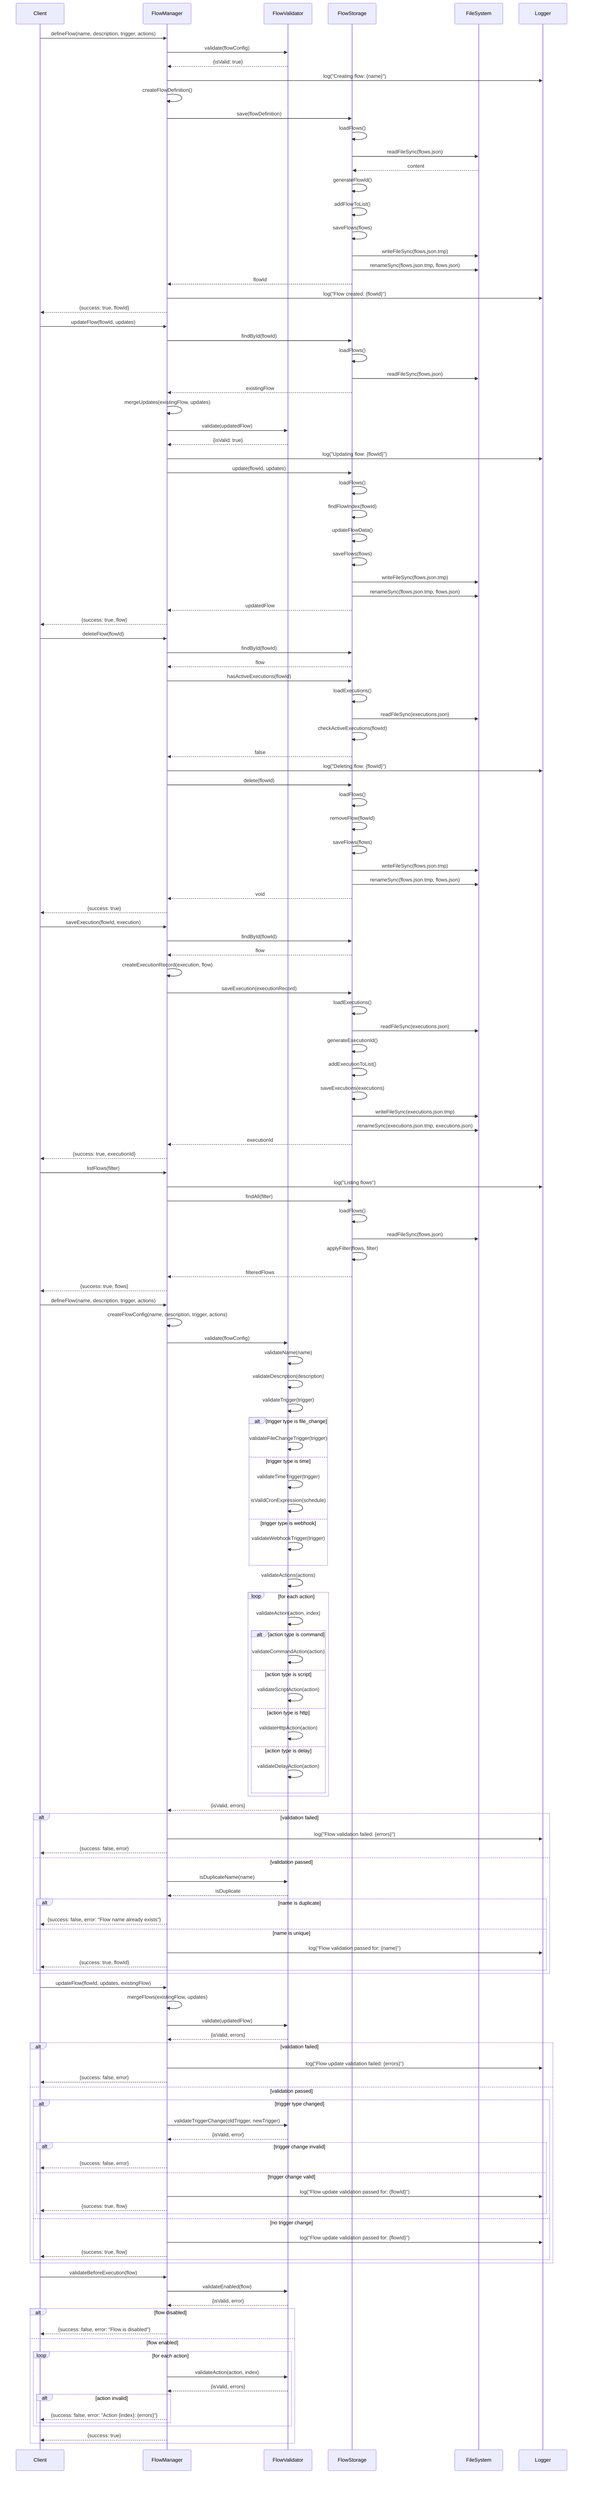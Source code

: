 sequenceDiagram
    participant Client
    participant FlowManager
    participant FlowValidator
    participant FlowStorage
    participant FileSystem
    participant Logger

    %% Flow Creation Sequence
    Client->>FlowManager: defineFlow(name, description, trigger, actions)
    FlowManager->>FlowValidator: validate(flowConfig)
    FlowValidator-->>FlowManager: {isValid: true}
    FlowManager->>Logger: log("Creating flow: {name}")
    FlowManager->>FlowManager: createFlowDefinition()
    FlowManager->>FlowStorage: save(flowDefinition)
    FlowStorage->>FlowStorage: loadFlows()
    FlowStorage->>FileSystem: readFileSync(flows.json)
    FileSystem-->>FlowStorage: content
    FlowStorage->>FlowStorage: generateFlowId()
    FlowStorage->>FlowStorage: addFlowToList()
    FlowStorage->>FlowStorage: saveFlows(flows)
    FlowStorage->>FileSystem: writeFileSync(flows.json.tmp)
    FlowStorage->>FileSystem: renameSync(flows.json.tmp, flows.json)
    FlowStorage-->>FlowManager: flowId
    FlowManager->>Logger: log("Flow created: {flowId}")
    FlowManager-->>Client: {success: true, flowId}

    %% Flow Update Sequence
    Client->>FlowManager: updateFlow(flowId, updates)
    FlowManager->>FlowStorage: findById(flowId)
    FlowStorage->>FlowStorage: loadFlows()
    FlowStorage->>FileSystem: readFileSync(flows.json)
    FlowStorage-->>FlowManager: existingFlow
    FlowManager->>FlowManager: mergeUpdates(existingFlow, updates)
    FlowManager->>FlowValidator: validate(updatedFlow)
    FlowValidator-->>FlowManager: {isValid: true}
    FlowManager->>Logger: log("Updating flow: {flowId}")
    FlowManager->>FlowStorage: update(flowId, updates)
    FlowStorage->>FlowStorage: loadFlows()
    FlowStorage->>FlowStorage: findFlowIndex(flowId)
    FlowStorage->>FlowStorage: updateFlowData()
    FlowStorage->>FlowStorage: saveFlows(flows)
    FlowStorage->>FileSystem: writeFileSync(flows.json.tmp)
    FlowStorage->>FileSystem: renameSync(flows.json.tmp, flows.json)
    FlowStorage-->>FlowManager: updatedFlow
    FlowManager-->>Client: {success: true, flow}

    %% Flow Deletion with Active Execution Check
    Client->>FlowManager: deleteFlow(flowId)
    FlowManager->>FlowStorage: findById(flowId)
    FlowStorage-->>FlowManager: flow
    FlowManager->>FlowStorage: hasActiveExecutions(flowId)
    FlowStorage->>FlowStorage: loadExecutions()
    FlowStorage->>FileSystem: readFileSync(executions.json)
    FlowStorage->>FlowStorage: checkActiveExecutions(flowId)
    FlowStorage-->>FlowManager: false
    FlowManager->>Logger: log("Deleting flow: {flowId}")
    FlowManager->>FlowStorage: delete(flowId)
    FlowStorage->>FlowStorage: loadFlows()
    FlowStorage->>FlowStorage: removeFlow(flowId)
    FlowStorage->>FlowStorage: saveFlows(flows)
    FlowStorage->>FileSystem: writeFileSync(flows.json.tmp)
    FlowStorage->>FileSystem: renameSync(flows.json.tmp, flows.json)
    FlowStorage-->>FlowManager: void
    FlowManager-->>Client: {success: true}

    %% Execution Save and History
    Client->>FlowManager: saveExecution(flowId, execution)
    FlowManager->>FlowStorage: findById(flowId)
    FlowStorage-->>FlowManager: flow
    FlowManager->>FlowManager: createExecutionRecord(execution, flow)
    FlowManager->>FlowStorage: saveExecution(executionRecord)
    FlowStorage->>FlowStorage: loadExecutions()
    FlowStorage->>FileSystem: readFileSync(executions.json)
    FlowStorage->>FlowStorage: generateExecutionId()
    FlowStorage->>FlowStorage: addExecutionToList()
    FlowStorage->>FlowStorage: saveExecutions(executions)
    FlowStorage->>FileSystem: writeFileSync(executions.json.tmp)
    FlowStorage->>FileSystem: renameSync(executions.json.tmp, executions.json)
    FlowStorage-->>FlowManager: executionId
    FlowManager-->>Client: {success: true, executionId}

    %% List Flows with Filter
    Client->>FlowManager: listFlows(filter)
    FlowManager->>Logger: log("Listing flows")
    FlowManager->>FlowStorage: findAll(filter)
    FlowStorage->>FlowStorage: loadFlows()
    FlowStorage->>FileSystem: readFileSync(flows.json)
    FlowStorage->>FlowStorage: applyFilter(flows, filter)
    FlowStorage-->>FlowManager: filteredFlows
    FlowManager-->>Client: {success: true, flows}

    %% FlowManager-FlowValidator Integration Sequences
    
    %% Flow Definition with Validation
    Client->>FlowManager: defineFlow(name, description, trigger, actions)
    FlowManager->>FlowManager: createFlowConfig(name, description, trigger, actions)
    FlowManager->>FlowValidator: validate(flowConfig)
    FlowValidator->>FlowValidator: validateName(name)
    FlowValidator->>FlowValidator: validateDescription(description)
    FlowValidator->>FlowValidator: validateTrigger(trigger)
    alt trigger type is file_change
        FlowValidator->>FlowValidator: validateFileChangeTrigger(trigger)
    else trigger type is time
        FlowValidator->>FlowValidator: validateTimeTrigger(trigger)
        FlowValidator->>FlowValidator: isValidCronExpression(schedule)
    else trigger type is webhook
        FlowValidator->>FlowValidator: validateWebhookTrigger(trigger)
    end
    FlowValidator->>FlowValidator: validateActions(actions)
    loop for each action
        FlowValidator->>FlowValidator: validateAction(action, index)
        alt action type is command
            FlowValidator->>FlowValidator: validateCommandAction(action)
        else action type is script
            FlowValidator->>FlowValidator: validateScriptAction(action)
        else action type is http
            FlowValidator->>FlowValidator: validateHttpAction(action)
        else action type is delay
            FlowValidator->>FlowValidator: validateDelayAction(action)
        end
    end
    FlowValidator-->>FlowManager: {isValid, errors}
    alt validation failed
        FlowManager->>Logger: log("Flow validation failed: {errors}")
        FlowManager-->>Client: {success: false, error}
    else validation passed
        FlowManager->>FlowValidator: isDuplicateName(name)
        FlowValidator-->>FlowManager: isDuplicate
        alt name is duplicate
            FlowManager-->>Client: {success: false, error: "Flow name already exists"}
        else name is unique
            FlowManager->>Logger: log("Flow validation passed for: {name}")
            FlowManager-->>Client: {success: true, flowId}
        end
    end

    %% Flow Update with Validation
    Client->>FlowManager: updateFlow(flowId, updates, existingFlow)
    FlowManager->>FlowManager: mergeFlows(existingFlow, updates)
    FlowManager->>FlowValidator: validate(updatedFlow)
    FlowValidator-->>FlowManager: {isValid, errors}
    alt validation failed
        FlowManager->>Logger: log("Flow update validation failed: {errors}")
        FlowManager-->>Client: {success: false, error}
    else validation passed
        alt trigger type changed
            FlowManager->>FlowValidator: validateTriggerChange(oldTrigger, newTrigger)
            FlowValidator-->>FlowManager: {isValid, error}
            alt trigger change invalid
                FlowManager-->>Client: {success: false, error}
            else trigger change valid
                FlowManager->>Logger: log("Flow update validation passed for: {flowId}")
                FlowManager-->>Client: {success: true, flow}
            end
        else no trigger change
            FlowManager->>Logger: log("Flow update validation passed for: {flowId}")
            FlowManager-->>Client: {success: true, flow}
        end
    end

    %% Pre-execution Validation
    Client->>FlowManager: validateBeforeExecution(flow)
    FlowManager->>FlowValidator: validateEnabled(flow)
    FlowValidator-->>FlowManager: {isValid, error}
    alt flow disabled
        FlowManager-->>Client: {success: false, error: "Flow is disabled"}
    else flow enabled
        loop for each action
            FlowManager->>FlowValidator: validateAction(action, index)
            FlowValidator-->>FlowManager: {isValid, errors}
            alt action invalid
                FlowManager-->>Client: {success: false, error: "Action {index}: {errors}"}
            end
        end
        FlowManager-->>Client: {success: true}
    end
